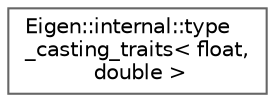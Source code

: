 digraph "类继承关系图"
{
 // LATEX_PDF_SIZE
  bgcolor="transparent";
  edge [fontname=Helvetica,fontsize=10,labelfontname=Helvetica,labelfontsize=10];
  node [fontname=Helvetica,fontsize=10,shape=box,height=0.2,width=0.4];
  rankdir="LR";
  Node0 [id="Node000000",label="Eigen::internal::type\l_casting_traits\< float,\l double \>",height=0.2,width=0.4,color="grey40", fillcolor="white", style="filled",URL="$struct_eigen_1_1internal_1_1type__casting__traits_3_01float_00_01double_01_4.html",tooltip=" "];
}
